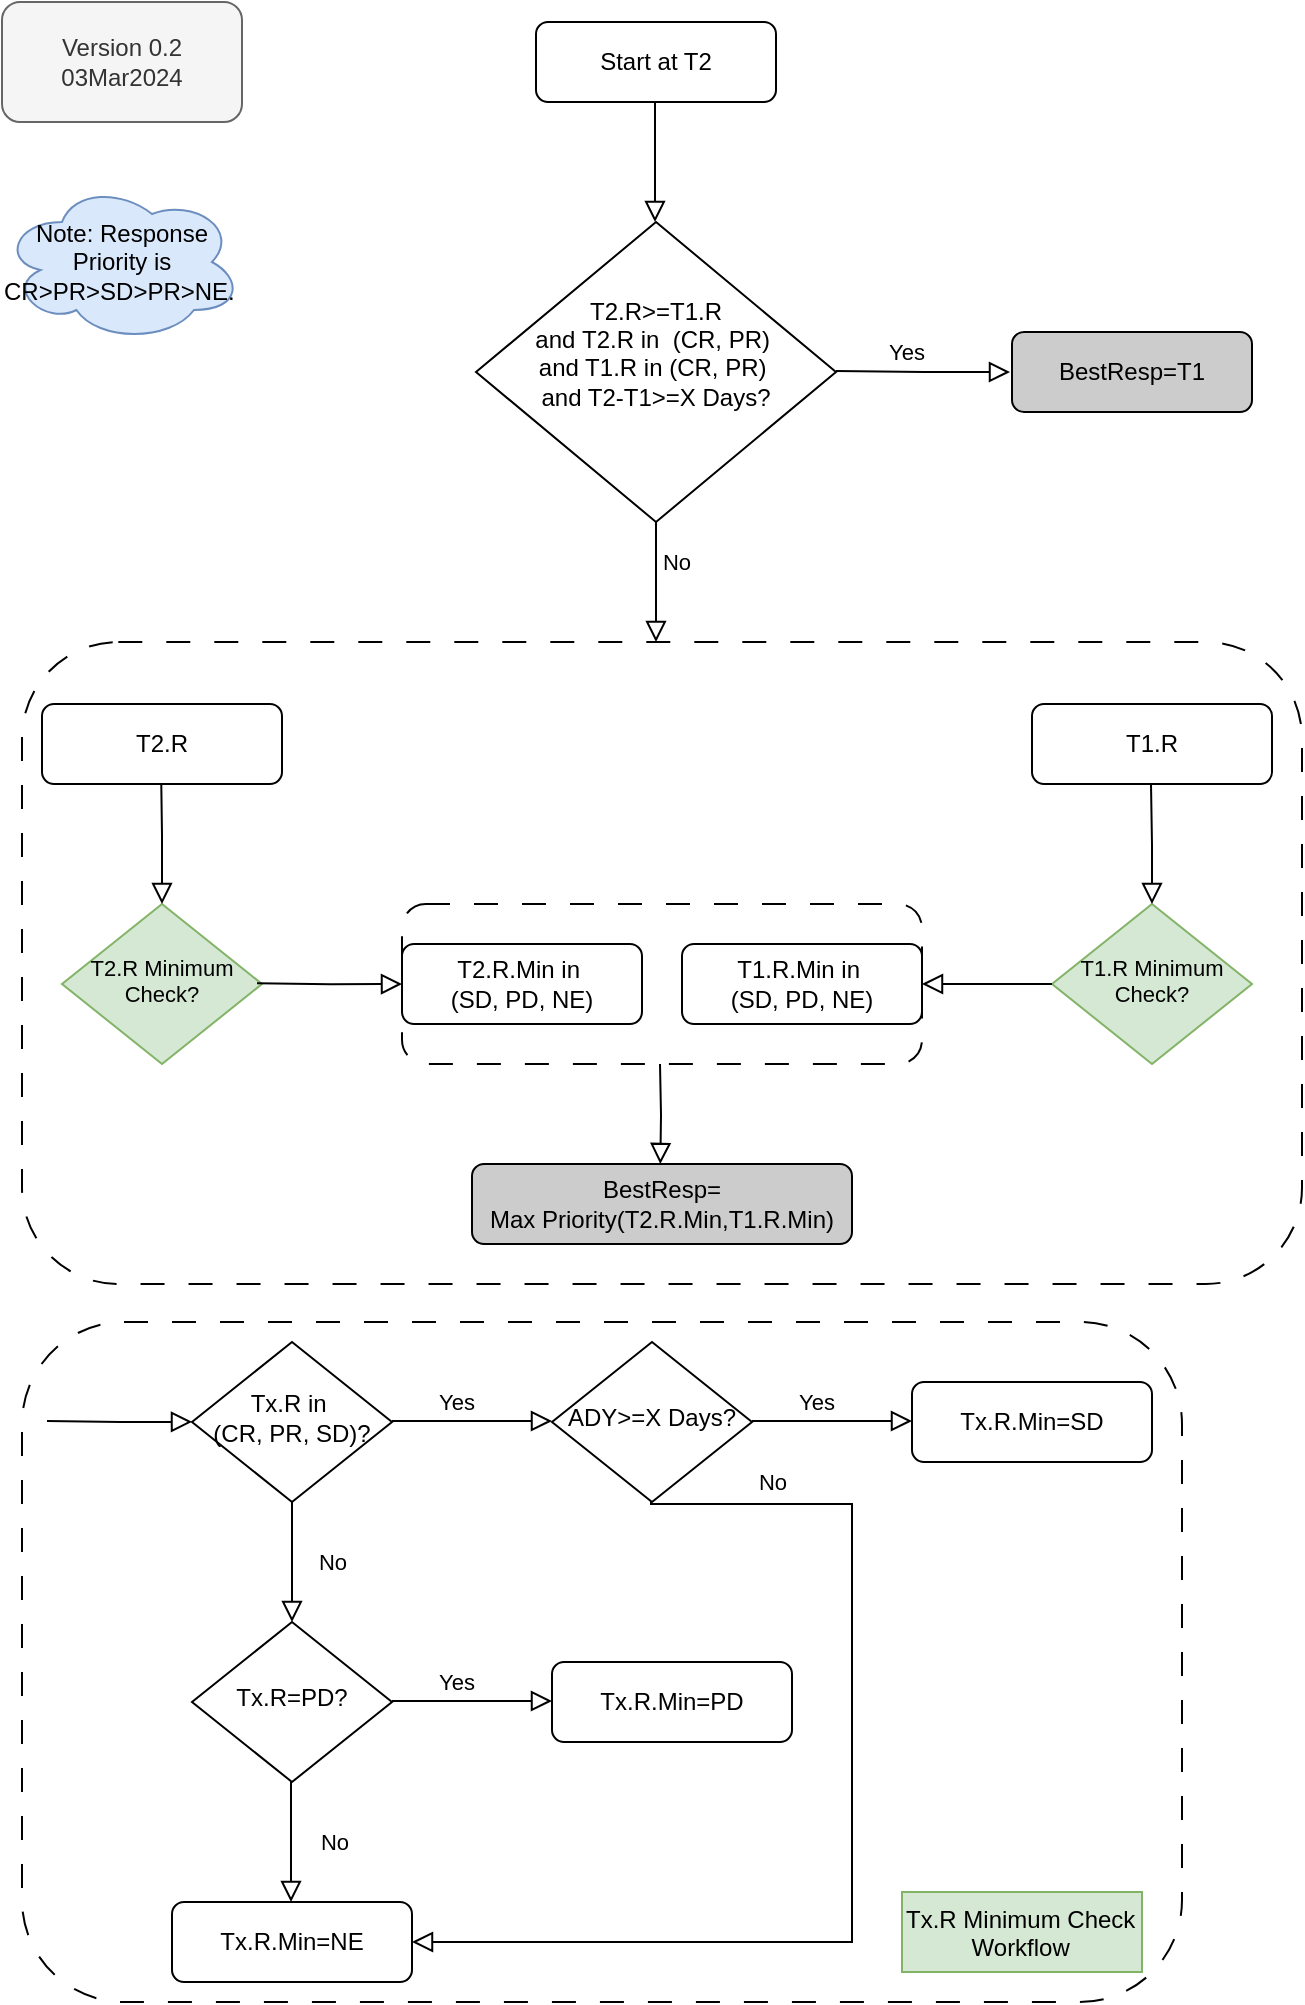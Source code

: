 <mxfile version="24.0.1" type="github">
  <diagram id="C5RBs43oDa-KdzZeNtuy" name="Page-1">
    <mxGraphModel dx="1248" dy="1097" grid="1" gridSize="10" guides="1" tooltips="1" connect="1" arrows="1" fold="1" page="1" pageScale="1" pageWidth="827" pageHeight="1169" math="0" shadow="0">
      <root>
        <mxCell id="WIyWlLk6GJQsqaUBKTNV-0" />
        <mxCell id="WIyWlLk6GJQsqaUBKTNV-1" parent="WIyWlLk6GJQsqaUBKTNV-0" />
        <mxCell id="W2KcPHJCgncjeJaLVNTH-16" value="" style="group" parent="WIyWlLk6GJQsqaUBKTNV-1" vertex="1" connectable="0">
          <mxGeometry x="50" y="50" width="640" height="631" as="geometry" />
        </mxCell>
        <mxCell id="f26DTYK5r1eWWfR7GQ5q-146" value="" style="rounded=1;whiteSpace=wrap;html=1;dashed=1;dashPattern=12 12;fillColor=none;" parent="W2KcPHJCgncjeJaLVNTH-16" vertex="1">
          <mxGeometry y="310" width="640" height="321" as="geometry" />
        </mxCell>
        <mxCell id="f26DTYK5r1eWWfR7GQ5q-142" value="" style="rounded=1;whiteSpace=wrap;html=1;dashed=1;dashPattern=12 12;fillColor=none;" parent="W2KcPHJCgncjeJaLVNTH-16" vertex="1">
          <mxGeometry x="190" y="441" width="260" height="80" as="geometry" />
        </mxCell>
        <mxCell id="f26DTYK5r1eWWfR7GQ5q-120" value="" style="rounded=0;html=1;jettySize=auto;orthogonalLoop=1;fontSize=11;endArrow=block;endFill=0;endSize=8;strokeWidth=1;shadow=0;labelBackgroundColor=none;edgeStyle=orthogonalEdgeStyle;" parent="W2KcPHJCgncjeJaLVNTH-16" edge="1">
          <mxGeometry x="0.333" y="20" relative="1" as="geometry">
            <mxPoint as="offset" />
            <mxPoint x="319" y="521" as="sourcePoint" />
            <mxPoint x="319.17" y="571" as="targetPoint" />
          </mxGeometry>
        </mxCell>
        <mxCell id="f26DTYK5r1eWWfR7GQ5q-129" value="&lt;font style=&quot;font-size: 11px;&quot;&gt;T2.R Minimum&lt;/font&gt;&lt;div style=&quot;font-size: 11px;&quot;&gt;&lt;font style=&quot;font-size: 11px;&quot;&gt;Check?&lt;/font&gt;&lt;/div&gt;" style="rhombus;whiteSpace=wrap;html=1;shadow=0;fontFamily=Helvetica;fontSize=12;align=center;strokeWidth=1;spacing=6;spacingTop=-4;fillColor=#d5e8d4;strokeColor=#82b366;" parent="W2KcPHJCgncjeJaLVNTH-16" vertex="1">
          <mxGeometry x="20" y="441" width="100" height="80" as="geometry" />
        </mxCell>
        <mxCell id="f26DTYK5r1eWWfR7GQ5q-130" value="" style="edgeStyle=orthogonalEdgeStyle;rounded=0;html=1;jettySize=auto;orthogonalLoop=1;fontSize=11;endArrow=block;endFill=0;endSize=8;strokeWidth=1;shadow=0;labelBackgroundColor=none;entryX=0;entryY=0.5;entryDx=0;entryDy=0;" parent="W2KcPHJCgncjeJaLVNTH-16" target="f26DTYK5r1eWWfR7GQ5q-131" edge="1">
          <mxGeometry x="-0.208" y="10" relative="1" as="geometry">
            <mxPoint as="offset" />
            <mxPoint x="117.5" y="480.58" as="sourcePoint" />
            <mxPoint x="197" y="481.08" as="targetPoint" />
            <Array as="points" />
          </mxGeometry>
        </mxCell>
        <mxCell id="f26DTYK5r1eWWfR7GQ5q-131" value="T2.R.Min in&amp;nbsp;&lt;div&gt;(SD, PD, NE)&lt;/div&gt;" style="rounded=1;whiteSpace=wrap;html=1;fontSize=12;glass=0;strokeWidth=1;shadow=0;" parent="W2KcPHJCgncjeJaLVNTH-16" vertex="1">
          <mxGeometry x="190" y="461" width="120" height="40" as="geometry" />
        </mxCell>
        <mxCell id="f26DTYK5r1eWWfR7GQ5q-134" value="&lt;font style=&quot;font-size: 11px;&quot;&gt;T1.R Minimum&lt;/font&gt;&lt;div style=&quot;font-size: 11px;&quot;&gt;&lt;font style=&quot;font-size: 11px;&quot;&gt;Check?&lt;/font&gt;&lt;/div&gt;" style="rhombus;whiteSpace=wrap;html=1;shadow=0;fontFamily=Helvetica;fontSize=12;align=center;strokeWidth=1;spacing=6;spacingTop=-4;fillColor=#d5e8d4;strokeColor=#82b366;" parent="W2KcPHJCgncjeJaLVNTH-16" vertex="1">
          <mxGeometry x="515" y="441" width="100" height="80" as="geometry" />
        </mxCell>
        <mxCell id="f26DTYK5r1eWWfR7GQ5q-136" value="T1.R.Min in&amp;nbsp;&lt;div&gt;(SD, PD, NE)&lt;/div&gt;" style="rounded=1;whiteSpace=wrap;html=1;fontSize=12;glass=0;strokeWidth=1;shadow=0;" parent="W2KcPHJCgncjeJaLVNTH-16" vertex="1">
          <mxGeometry x="330" y="461" width="120" height="40" as="geometry" />
        </mxCell>
        <mxCell id="f26DTYK5r1eWWfR7GQ5q-140" value="" style="edgeStyle=orthogonalEdgeStyle;rounded=0;html=1;jettySize=auto;orthogonalLoop=1;fontSize=11;endArrow=block;endFill=0;endSize=8;strokeWidth=1;shadow=0;labelBackgroundColor=none;exitX=0;exitY=0.5;exitDx=0;exitDy=0;" parent="W2KcPHJCgncjeJaLVNTH-16" source="f26DTYK5r1eWWfR7GQ5q-134" edge="1">
          <mxGeometry x="-0.112" y="-10" relative="1" as="geometry">
            <mxPoint as="offset" />
            <mxPoint x="430" y="480.5" as="sourcePoint" />
            <mxPoint x="450" y="481" as="targetPoint" />
          </mxGeometry>
        </mxCell>
        <mxCell id="f26DTYK5r1eWWfR7GQ5q-144" value="BestResp=&lt;div&gt;Max Priority(T2.R.Min,T1.R&lt;span style=&quot;background-color: initial;&quot;&gt;.Min&lt;/span&gt;&lt;span style=&quot;background-color: initial;&quot;&gt;)&lt;/span&gt;&lt;/div&gt;" style="rounded=1;whiteSpace=wrap;html=1;fontSize=12;glass=0;strokeWidth=1;shadow=0;fillStyle=auto;fillColor=#CCCCCC;" parent="W2KcPHJCgncjeJaLVNTH-16" vertex="1">
          <mxGeometry x="225" y="571" width="190" height="40" as="geometry" />
        </mxCell>
        <mxCell id="f26DTYK5r1eWWfR7GQ5q-150" value="" style="rounded=0;html=1;jettySize=auto;orthogonalLoop=1;fontSize=11;endArrow=block;endFill=0;endSize=8;strokeWidth=1;shadow=0;labelBackgroundColor=none;edgeStyle=orthogonalEdgeStyle;entryX=0.5;entryY=0;entryDx=0;entryDy=0;" parent="W2KcPHJCgncjeJaLVNTH-16" edge="1">
          <mxGeometry x="0.333" y="20" relative="1" as="geometry">
            <mxPoint as="offset" />
            <mxPoint x="69.5" y="371" as="sourcePoint" />
            <mxPoint x="70" y="441" as="targetPoint" />
            <Array as="points" />
          </mxGeometry>
        </mxCell>
        <mxCell id="f26DTYK5r1eWWfR7GQ5q-151" value="T2.R" style="rounded=1;whiteSpace=wrap;html=1;fontSize=12;glass=0;strokeWidth=1;shadow=0;" parent="W2KcPHJCgncjeJaLVNTH-16" vertex="1">
          <mxGeometry x="10" y="341" width="120" height="40" as="geometry" />
        </mxCell>
        <mxCell id="f26DTYK5r1eWWfR7GQ5q-156" value="" style="rounded=0;html=1;jettySize=auto;orthogonalLoop=1;fontSize=11;endArrow=block;endFill=0;endSize=8;strokeWidth=1;shadow=0;labelBackgroundColor=none;edgeStyle=orthogonalEdgeStyle;entryX=0.5;entryY=0;entryDx=0;entryDy=0;" parent="W2KcPHJCgncjeJaLVNTH-16" target="f26DTYK5r1eWWfR7GQ5q-153" edge="1">
          <mxGeometry x="0.333" y="20" relative="1" as="geometry">
            <mxPoint as="offset" />
            <mxPoint x="564.5" y="361" as="sourcePoint" />
            <mxPoint x="565" y="431" as="targetPoint" />
            <Array as="points" />
          </mxGeometry>
        </mxCell>
        <mxCell id="f26DTYK5r1eWWfR7GQ5q-153" value="T1.R" style="rounded=1;whiteSpace=wrap;html=1;fontSize=12;glass=0;strokeWidth=1;shadow=0;" parent="W2KcPHJCgncjeJaLVNTH-16" vertex="1">
          <mxGeometry x="505" y="341" width="120" height="40" as="geometry" />
        </mxCell>
        <mxCell id="f26DTYK5r1eWWfR7GQ5q-157" value="" style="rounded=0;html=1;jettySize=auto;orthogonalLoop=1;fontSize=11;endArrow=block;endFill=0;endSize=8;strokeWidth=1;shadow=0;labelBackgroundColor=none;edgeStyle=orthogonalEdgeStyle;" parent="W2KcPHJCgncjeJaLVNTH-16" edge="1">
          <mxGeometry x="0.333" y="20" relative="1" as="geometry">
            <mxPoint as="offset" />
            <mxPoint x="564.5" y="381" as="sourcePoint" />
            <mxPoint x="565" y="441" as="targetPoint" />
            <Array as="points" />
          </mxGeometry>
        </mxCell>
        <mxCell id="W2KcPHJCgncjeJaLVNTH-15" value="" style="group" parent="W2KcPHJCgncjeJaLVNTH-16" vertex="1" connectable="0">
          <mxGeometry x="227" width="403" height="310" as="geometry" />
        </mxCell>
        <mxCell id="f26DTYK5r1eWWfR7GQ5q-55" value="Start at T2" style="rounded=1;whiteSpace=wrap;html=1;fontSize=12;glass=0;strokeWidth=1;shadow=0;" parent="W2KcPHJCgncjeJaLVNTH-15" vertex="1">
          <mxGeometry x="30" width="120" height="40" as="geometry" />
        </mxCell>
        <mxCell id="f26DTYK5r1eWWfR7GQ5q-56" value="T2.R&amp;gt;=T1.R&lt;div&gt;and&amp;nbsp;&lt;span style=&quot;background-color: initial;&quot;&gt;T2.R in&amp;nbsp;&lt;/span&gt;&lt;span style=&quot;background-color: initial;&quot;&gt;&amp;nbsp;(CR, PR)&amp;nbsp;&lt;/span&gt;&lt;/div&gt;&lt;div&gt;&lt;span style=&quot;background-color: initial;&quot;&gt;and T1.R in (CR, PR)&amp;nbsp;&lt;/span&gt;&lt;/div&gt;&lt;div&gt;&lt;span style=&quot;background-color: initial;&quot;&gt;and T2-T1&amp;gt;=X Days?&lt;/span&gt;&lt;/div&gt;&lt;div&gt;&lt;br&gt;&lt;/div&gt;" style="rhombus;whiteSpace=wrap;html=1;shadow=0;fontFamily=Helvetica;fontSize=12;align=center;strokeWidth=1;spacing=6;spacingTop=-4;" parent="W2KcPHJCgncjeJaLVNTH-15" vertex="1">
          <mxGeometry y="100" width="180" height="150" as="geometry" />
        </mxCell>
        <mxCell id="f26DTYK5r1eWWfR7GQ5q-57" value="" style="rounded=0;html=1;jettySize=auto;orthogonalLoop=1;fontSize=11;endArrow=block;endFill=0;endSize=8;strokeWidth=1;shadow=0;labelBackgroundColor=none;edgeStyle=orthogonalEdgeStyle;" parent="W2KcPHJCgncjeJaLVNTH-15" edge="1">
          <mxGeometry x="0.333" y="20" relative="1" as="geometry">
            <mxPoint as="offset" />
            <mxPoint x="89.5" y="40" as="sourcePoint" />
            <mxPoint x="89.5" y="100" as="targetPoint" />
          </mxGeometry>
        </mxCell>
        <mxCell id="f26DTYK5r1eWWfR7GQ5q-66" value="BestResp=T1" style="rounded=1;whiteSpace=wrap;html=1;fontSize=12;glass=0;strokeWidth=1;shadow=0;fillColor=#CCCCCC;" parent="W2KcPHJCgncjeJaLVNTH-15" vertex="1">
          <mxGeometry x="268" y="155" width="120" height="40" as="geometry" />
        </mxCell>
        <mxCell id="f26DTYK5r1eWWfR7GQ5q-97" value="Yes" style="edgeStyle=orthogonalEdgeStyle;rounded=0;html=1;jettySize=auto;orthogonalLoop=1;fontSize=11;endArrow=block;endFill=0;endSize=8;strokeWidth=1;shadow=0;labelBackgroundColor=none;entryX=0;entryY=0.5;entryDx=0;entryDy=0;" parent="W2KcPHJCgncjeJaLVNTH-15" edge="1">
          <mxGeometry x="-0.208" y="10" relative="1" as="geometry">
            <mxPoint as="offset" />
            <mxPoint x="180" y="174.5" as="sourcePoint" />
            <mxPoint x="267" y="175" as="targetPoint" />
          </mxGeometry>
        </mxCell>
        <mxCell id="f26DTYK5r1eWWfR7GQ5q-139" value="No" style="rounded=0;html=1;jettySize=auto;orthogonalLoop=1;fontSize=11;endArrow=block;endFill=0;endSize=8;strokeWidth=1;shadow=0;labelBackgroundColor=none;edgeStyle=orthogonalEdgeStyle;" parent="W2KcPHJCgncjeJaLVNTH-15" edge="1">
          <mxGeometry x="-0.333" y="10" relative="1" as="geometry">
            <mxPoint as="offset" />
            <mxPoint x="90" y="250" as="sourcePoint" />
            <mxPoint x="90" y="310" as="targetPoint" />
          </mxGeometry>
        </mxCell>
        <mxCell id="sdN-aMOUgDm5-MBbLe-d-3" value="&lt;span style=&quot;text-align: left;&quot;&gt;Note:&amp;nbsp;&lt;/span&gt;&lt;span style=&quot;text-align: left; background-color: initial;&quot;&gt;Response Priority is&lt;/span&gt;&lt;div style=&quot;text-align: left;&quot;&gt;CR&amp;gt;PR&amp;gt;SD&amp;gt;PR&amp;gt;NE.&lt;/div&gt;" style="ellipse;shape=cloud;whiteSpace=wrap;html=1;fillColor=#dae8fc;strokeColor=#6c8ebf;" vertex="1" parent="W2KcPHJCgncjeJaLVNTH-16">
          <mxGeometry x="-10" y="80" width="120" height="80" as="geometry" />
        </mxCell>
        <mxCell id="Gd4iHu1AGueRKKJ7a868-2" value="Version 0.2&lt;div&gt;03Mar2024&lt;/div&gt;" style="rounded=1;whiteSpace=wrap;html=1;fillColor=#f5f5f5;fontColor=#333333;strokeColor=#666666;" parent="WIyWlLk6GJQsqaUBKTNV-1" vertex="1">
          <mxGeometry x="40" y="40" width="120" height="60" as="geometry" />
        </mxCell>
        <mxCell id="W2KcPHJCgncjeJaLVNTH-45" value="" style="group" parent="WIyWlLk6GJQsqaUBKTNV-1" vertex="1" connectable="0">
          <mxGeometry x="50" y="700" width="580" height="340" as="geometry" />
        </mxCell>
        <mxCell id="f26DTYK5r1eWWfR7GQ5q-94" value="" style="rounded=1;whiteSpace=wrap;html=1;dashed=1;dashPattern=12 12;fillColor=none;container=0;" parent="W2KcPHJCgncjeJaLVNTH-45" vertex="1">
          <mxGeometry width="580" height="340" as="geometry" />
        </mxCell>
        <mxCell id="WIyWlLk6GJQsqaUBKTNV-7" value="Tx.R.Min=SD" style="rounded=1;whiteSpace=wrap;html=1;fontSize=12;glass=0;strokeWidth=1;shadow=0;container=0;" parent="W2KcPHJCgncjeJaLVNTH-45" vertex="1">
          <mxGeometry x="445" y="30" width="120" height="40" as="geometry" />
        </mxCell>
        <mxCell id="f26DTYK5r1eWWfR7GQ5q-36" value="Tx.R in&amp;nbsp;&lt;div&gt;(CR,&lt;span style=&quot;background-color: initial;&quot;&gt;&amp;nbsp;PR,&amp;nbsp;&lt;/span&gt;&lt;span style=&quot;background-color: initial;&quot;&gt;SD)?&lt;/span&gt;&lt;/div&gt;" style="rhombus;whiteSpace=wrap;html=1;shadow=0;fontFamily=Helvetica;fontSize=12;align=center;strokeWidth=1;spacing=6;spacingTop=-4;container=0;" parent="W2KcPHJCgncjeJaLVNTH-45" vertex="1">
          <mxGeometry x="85" y="10" width="100" height="80" as="geometry" />
        </mxCell>
        <mxCell id="f26DTYK5r1eWWfR7GQ5q-37" value="ADY&amp;gt;=X Days?" style="rhombus;whiteSpace=wrap;html=1;shadow=0;fontFamily=Helvetica;fontSize=12;align=center;strokeWidth=1;spacing=6;spacingTop=-4;container=0;" parent="W2KcPHJCgncjeJaLVNTH-45" vertex="1">
          <mxGeometry x="265" y="10" width="100" height="80" as="geometry" />
        </mxCell>
        <mxCell id="f26DTYK5r1eWWfR7GQ5q-38" value="Yes" style="edgeStyle=orthogonalEdgeStyle;rounded=0;html=1;jettySize=auto;orthogonalLoop=1;fontSize=11;endArrow=block;endFill=0;endSize=8;strokeWidth=1;shadow=0;labelBackgroundColor=none;" parent="W2KcPHJCgncjeJaLVNTH-45" edge="1">
          <mxGeometry x="-0.208" y="10" relative="1" as="geometry">
            <mxPoint as="offset" />
            <mxPoint x="185" y="49.5" as="sourcePoint" />
            <mxPoint x="265" y="49.5" as="targetPoint" />
          </mxGeometry>
        </mxCell>
        <mxCell id="f26DTYK5r1eWWfR7GQ5q-39" value="No" style="rounded=0;html=1;jettySize=auto;orthogonalLoop=1;fontSize=11;endArrow=block;endFill=0;endSize=8;strokeWidth=1;shadow=0;labelBackgroundColor=none;edgeStyle=orthogonalEdgeStyle;" parent="W2KcPHJCgncjeJaLVNTH-45" edge="1">
          <mxGeometry y="20" relative="1" as="geometry">
            <mxPoint as="offset" />
            <mxPoint x="135" y="90" as="sourcePoint" />
            <mxPoint x="135" y="150" as="targetPoint" />
          </mxGeometry>
        </mxCell>
        <mxCell id="f26DTYK5r1eWWfR7GQ5q-42" value="Yes" style="edgeStyle=orthogonalEdgeStyle;rounded=0;html=1;jettySize=auto;orthogonalLoop=1;fontSize=11;endArrow=block;endFill=0;endSize=8;strokeWidth=1;shadow=0;labelBackgroundColor=none;" parent="W2KcPHJCgncjeJaLVNTH-45" edge="1">
          <mxGeometry x="-0.208" y="10" relative="1" as="geometry">
            <mxPoint as="offset" />
            <mxPoint x="365" y="49.5" as="sourcePoint" />
            <mxPoint x="445" y="49.5" as="targetPoint" />
          </mxGeometry>
        </mxCell>
        <mxCell id="f26DTYK5r1eWWfR7GQ5q-45" value="Tx.R=PD?" style="rhombus;whiteSpace=wrap;html=1;shadow=0;fontFamily=Helvetica;fontSize=12;align=center;strokeWidth=1;spacing=6;spacingTop=-4;container=0;" parent="W2KcPHJCgncjeJaLVNTH-45" vertex="1">
          <mxGeometry x="85" y="150" width="100" height="80" as="geometry" />
        </mxCell>
        <mxCell id="f26DTYK5r1eWWfR7GQ5q-46" value="Yes" style="edgeStyle=orthogonalEdgeStyle;rounded=0;html=1;jettySize=auto;orthogonalLoop=1;fontSize=11;endArrow=block;endFill=0;endSize=8;strokeWidth=1;shadow=0;labelBackgroundColor=none;" parent="W2KcPHJCgncjeJaLVNTH-45" edge="1">
          <mxGeometry x="-0.208" y="10" relative="1" as="geometry">
            <mxPoint as="offset" />
            <mxPoint x="185" y="189.5" as="sourcePoint" />
            <mxPoint x="265" y="189.5" as="targetPoint" />
          </mxGeometry>
        </mxCell>
        <mxCell id="f26DTYK5r1eWWfR7GQ5q-49" value="No" style="rounded=0;html=1;jettySize=auto;orthogonalLoop=1;fontSize=11;endArrow=block;endFill=0;endSize=8;strokeWidth=1;shadow=0;labelBackgroundColor=none;edgeStyle=orthogonalEdgeStyle;" parent="W2KcPHJCgncjeJaLVNTH-45" edge="1">
          <mxGeometry y="21" relative="1" as="geometry">
            <mxPoint as="offset" />
            <mxPoint x="134.5" y="230" as="sourcePoint" />
            <mxPoint x="134.5" y="290" as="targetPoint" />
          </mxGeometry>
        </mxCell>
        <mxCell id="f26DTYK5r1eWWfR7GQ5q-50" value="Tx.R.Min=PD" style="rounded=1;whiteSpace=wrap;html=1;fontSize=12;glass=0;strokeWidth=1;shadow=0;container=0;" parent="W2KcPHJCgncjeJaLVNTH-45" vertex="1">
          <mxGeometry x="265" y="170" width="120" height="40" as="geometry" />
        </mxCell>
        <mxCell id="f26DTYK5r1eWWfR7GQ5q-51" value="Tx.R.Min=NE" style="rounded=1;whiteSpace=wrap;html=1;fontSize=12;glass=0;strokeWidth=1;shadow=0;container=0;" parent="W2KcPHJCgncjeJaLVNTH-45" vertex="1">
          <mxGeometry x="75" y="290" width="120" height="40" as="geometry" />
        </mxCell>
        <mxCell id="f26DTYK5r1eWWfR7GQ5q-52" value="No" style="rounded=0;html=1;jettySize=auto;orthogonalLoop=1;fontSize=11;endArrow=block;endFill=0;endSize=8;strokeWidth=1;shadow=0;labelBackgroundColor=none;edgeStyle=orthogonalEdgeStyle;entryX=1;entryY=0.5;entryDx=0;entryDy=0;" parent="W2KcPHJCgncjeJaLVNTH-45" target="f26DTYK5r1eWWfR7GQ5q-51" edge="1">
          <mxGeometry x="-0.772" y="11" relative="1" as="geometry">
            <mxPoint as="offset" />
            <mxPoint x="314.5" y="90" as="sourcePoint" />
            <mxPoint x="314.5" y="150" as="targetPoint" />
            <Array as="points">
              <mxPoint x="315" y="91" />
              <mxPoint x="415" y="91" />
              <mxPoint x="415" y="310" />
            </Array>
          </mxGeometry>
        </mxCell>
        <mxCell id="f26DTYK5r1eWWfR7GQ5q-95" value="&lt;div style=&quot;text-align: center;&quot;&gt;&lt;span style=&quot;background-color: initial;&quot;&gt;Tx.R Minimum Check&lt;/span&gt;&lt;/div&gt;&lt;div style=&quot;text-align: center;&quot;&gt;&lt;span style=&quot;background-color: initial;&quot;&gt;Workflow&lt;/span&gt;&lt;/div&gt;" style="text;whiteSpace=wrap;html=1;fillColor=#d5e8d4;strokeColor=#82b366;container=0;" parent="W2KcPHJCgncjeJaLVNTH-45" vertex="1">
          <mxGeometry x="440" y="285" width="120" height="40" as="geometry" />
        </mxCell>
        <mxCell id="W2KcPHJCgncjeJaLVNTH-41" value="" style="edgeStyle=orthogonalEdgeStyle;rounded=0;html=1;jettySize=auto;orthogonalLoop=1;fontSize=11;endArrow=block;endFill=0;endSize=8;strokeWidth=1;shadow=0;labelBackgroundColor=none;entryX=0;entryY=0.5;entryDx=0;entryDy=0;" parent="W2KcPHJCgncjeJaLVNTH-45" edge="1">
          <mxGeometry x="-0.208" y="10" relative="1" as="geometry">
            <mxPoint as="offset" />
            <mxPoint x="12.5" y="49.5" as="sourcePoint" />
            <mxPoint x="85" y="49.92" as="targetPoint" />
            <Array as="points" />
          </mxGeometry>
        </mxCell>
      </root>
    </mxGraphModel>
  </diagram>
</mxfile>
